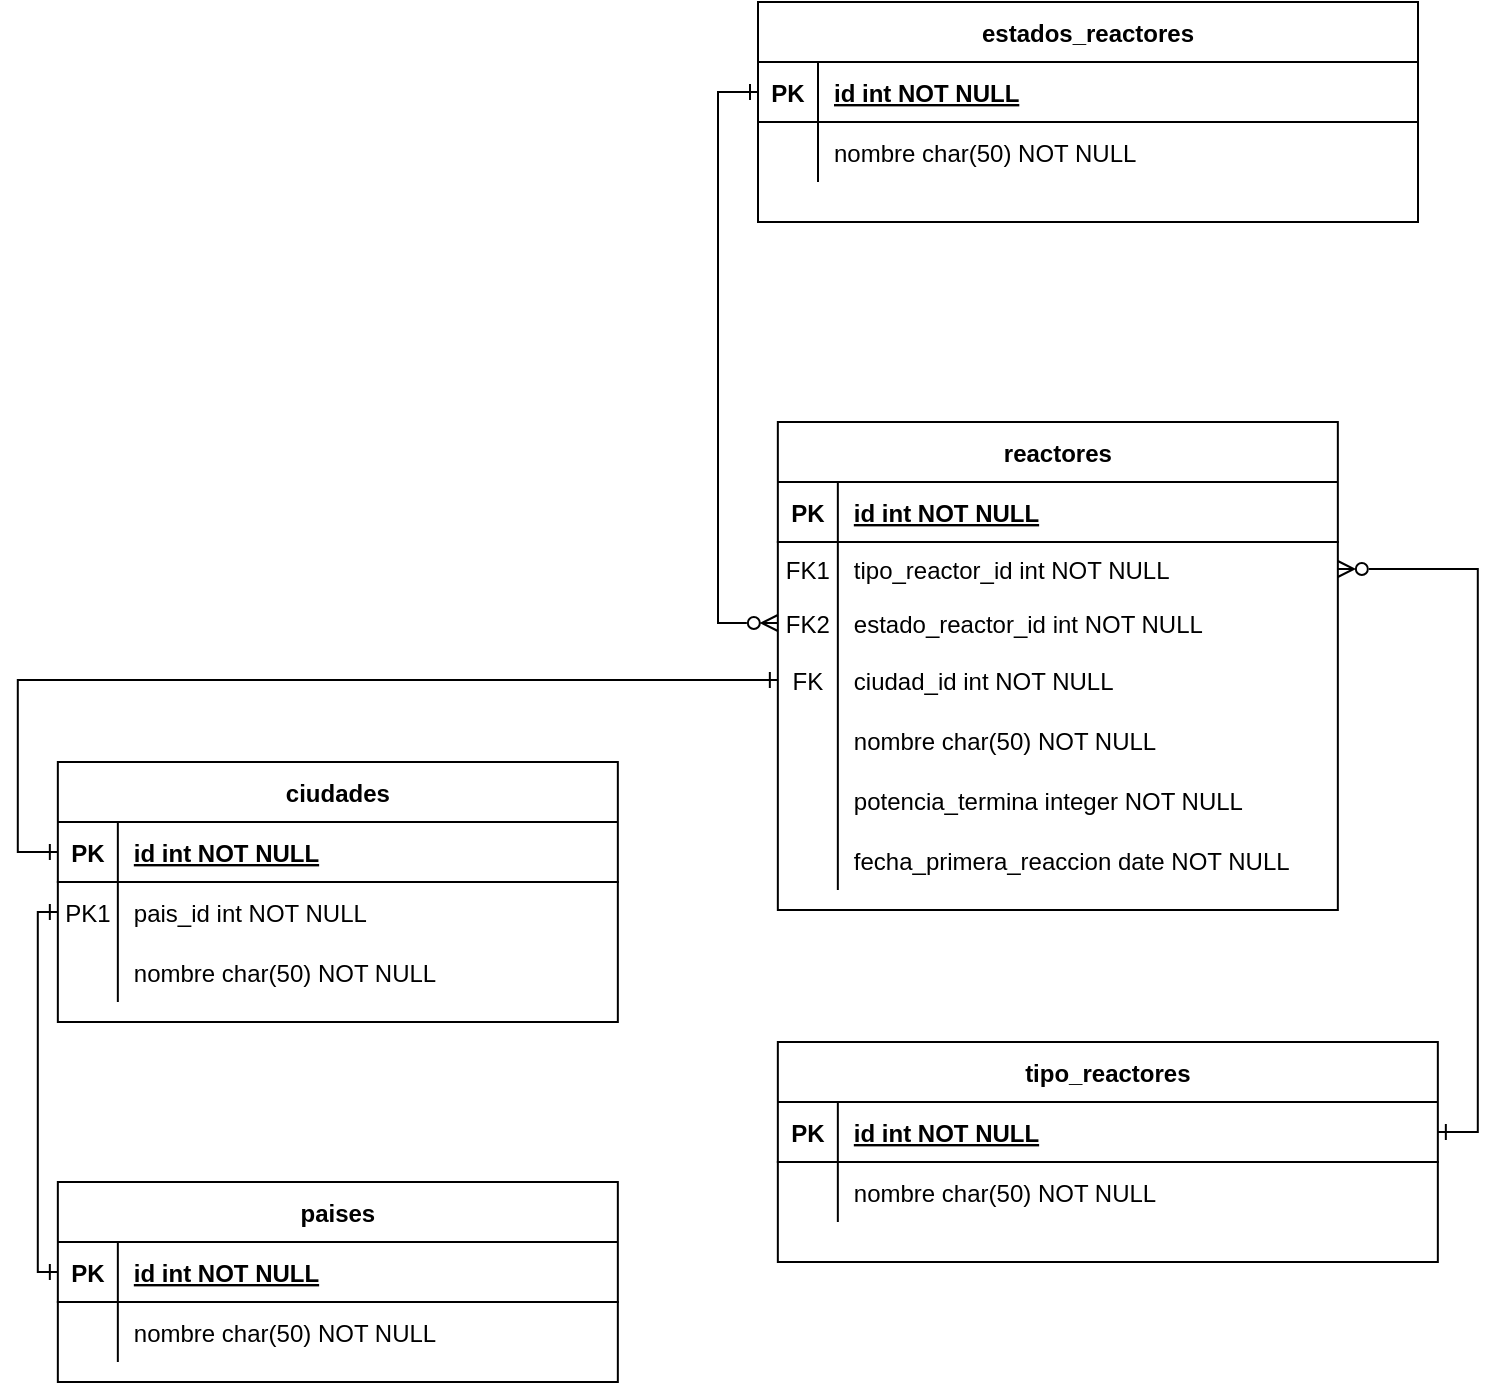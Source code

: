 <mxfile version="24.0.7" type="device">
  <diagram id="R2lEEEUBdFMjLlhIrx00" name="Page-1">
    <mxGraphModel dx="1134" dy="649" grid="1" gridSize="10" guides="1" tooltips="1" connect="1" arrows="1" fold="1" page="1" pageScale="1" pageWidth="850" pageHeight="1100" math="0" shadow="0" extFonts="Permanent Marker^https://fonts.googleapis.com/css?family=Permanent+Marker">
      <root>
        <mxCell id="0" />
        <mxCell id="1" parent="0" />
        <mxCell id="C-vyLk0tnHw3VtMMgP7b-23" value="reactores" style="shape=table;startSize=30;container=1;collapsible=1;childLayout=tableLayout;fixedRows=1;rowLines=0;fontStyle=1;align=center;resizeLast=1;" parent="1" vertex="1">
          <mxGeometry x="439.92" y="370" width="280" height="244" as="geometry" />
        </mxCell>
        <mxCell id="C-vyLk0tnHw3VtMMgP7b-24" value="" style="shape=partialRectangle;collapsible=0;dropTarget=0;pointerEvents=0;fillColor=none;points=[[0,0.5],[1,0.5]];portConstraint=eastwest;top=0;left=0;right=0;bottom=1;" parent="C-vyLk0tnHw3VtMMgP7b-23" vertex="1">
          <mxGeometry y="30" width="280" height="30" as="geometry" />
        </mxCell>
        <mxCell id="C-vyLk0tnHw3VtMMgP7b-25" value="PK" style="shape=partialRectangle;overflow=hidden;connectable=0;fillColor=none;top=0;left=0;bottom=0;right=0;fontStyle=1;" parent="C-vyLk0tnHw3VtMMgP7b-24" vertex="1">
          <mxGeometry width="30" height="30" as="geometry">
            <mxRectangle width="30" height="30" as="alternateBounds" />
          </mxGeometry>
        </mxCell>
        <mxCell id="C-vyLk0tnHw3VtMMgP7b-26" value="id int NOT NULL " style="shape=partialRectangle;overflow=hidden;connectable=0;fillColor=none;top=0;left=0;bottom=0;right=0;align=left;spacingLeft=6;fontStyle=5;" parent="C-vyLk0tnHw3VtMMgP7b-24" vertex="1">
          <mxGeometry x="30" width="250" height="30" as="geometry">
            <mxRectangle width="250" height="30" as="alternateBounds" />
          </mxGeometry>
        </mxCell>
        <mxCell id="8qqC4mxnJ9GQ4F_K-v2c-109" value="" style="shape=partialRectangle;collapsible=0;dropTarget=0;pointerEvents=0;fillColor=none;points=[[0,0.5],[1,0.5]];portConstraint=eastwest;top=0;left=0;right=0;bottom=0;" parent="C-vyLk0tnHw3VtMMgP7b-23" vertex="1">
          <mxGeometry y="60" width="280" height="27" as="geometry" />
        </mxCell>
        <mxCell id="8qqC4mxnJ9GQ4F_K-v2c-110" value="FK1" style="shape=partialRectangle;overflow=hidden;connectable=0;fillColor=none;top=0;left=0;bottom=0;right=0;" parent="8qqC4mxnJ9GQ4F_K-v2c-109" vertex="1">
          <mxGeometry width="30" height="27" as="geometry">
            <mxRectangle width="30" height="27" as="alternateBounds" />
          </mxGeometry>
        </mxCell>
        <mxCell id="8qqC4mxnJ9GQ4F_K-v2c-111" value="tipo_reactor_id int NOT NULL" style="shape=partialRectangle;overflow=hidden;connectable=0;fillColor=none;top=0;left=0;bottom=0;right=0;align=left;spacingLeft=6;" parent="8qqC4mxnJ9GQ4F_K-v2c-109" vertex="1">
          <mxGeometry x="30" width="250" height="27" as="geometry">
            <mxRectangle width="250" height="27" as="alternateBounds" />
          </mxGeometry>
        </mxCell>
        <mxCell id="dYYb4TZzkFYDXhS9os0N-9" value="" style="shape=partialRectangle;collapsible=0;dropTarget=0;pointerEvents=0;fillColor=none;points=[[0,0.5],[1,0.5]];portConstraint=eastwest;top=0;left=0;right=0;bottom=0;" vertex="1" parent="C-vyLk0tnHw3VtMMgP7b-23">
          <mxGeometry y="87" width="280" height="27" as="geometry" />
        </mxCell>
        <mxCell id="dYYb4TZzkFYDXhS9os0N-10" value="FK2" style="shape=partialRectangle;overflow=hidden;connectable=0;fillColor=none;top=0;left=0;bottom=0;right=0;" vertex="1" parent="dYYb4TZzkFYDXhS9os0N-9">
          <mxGeometry width="30" height="27" as="geometry">
            <mxRectangle width="30" height="27" as="alternateBounds" />
          </mxGeometry>
        </mxCell>
        <mxCell id="dYYb4TZzkFYDXhS9os0N-11" value="estado_reactor_id int NOT NULL" style="shape=partialRectangle;overflow=hidden;connectable=0;fillColor=none;top=0;left=0;bottom=0;right=0;align=left;spacingLeft=6;" vertex="1" parent="dYYb4TZzkFYDXhS9os0N-9">
          <mxGeometry x="30" width="250" height="27" as="geometry">
            <mxRectangle width="250" height="27" as="alternateBounds" />
          </mxGeometry>
        </mxCell>
        <mxCell id="5mWOglM79RHD0bIaB6cb-45" value="" style="shape=partialRectangle;collapsible=0;dropTarget=0;pointerEvents=0;fillColor=none;points=[[0,0.5],[1,0.5]];portConstraint=eastwest;top=0;left=0;right=0;bottom=0;" parent="C-vyLk0tnHw3VtMMgP7b-23" vertex="1">
          <mxGeometry y="114" width="280" height="30" as="geometry" />
        </mxCell>
        <mxCell id="5mWOglM79RHD0bIaB6cb-46" value="FK" style="shape=partialRectangle;overflow=hidden;connectable=0;fillColor=none;top=0;left=0;bottom=0;right=0;" parent="5mWOglM79RHD0bIaB6cb-45" vertex="1">
          <mxGeometry width="30" height="30" as="geometry">
            <mxRectangle width="30" height="30" as="alternateBounds" />
          </mxGeometry>
        </mxCell>
        <mxCell id="5mWOglM79RHD0bIaB6cb-47" value="ciudad_id int NOT NULL" style="shape=partialRectangle;overflow=hidden;connectable=0;fillColor=none;top=0;left=0;bottom=0;right=0;align=left;spacingLeft=6;" parent="5mWOglM79RHD0bIaB6cb-45" vertex="1">
          <mxGeometry x="30" width="250" height="30" as="geometry">
            <mxRectangle width="250" height="30" as="alternateBounds" />
          </mxGeometry>
        </mxCell>
        <mxCell id="C-vyLk0tnHw3VtMMgP7b-27" value="" style="shape=partialRectangle;collapsible=0;dropTarget=0;pointerEvents=0;fillColor=none;points=[[0,0.5],[1,0.5]];portConstraint=eastwest;top=0;left=0;right=0;bottom=0;" parent="C-vyLk0tnHw3VtMMgP7b-23" vertex="1">
          <mxGeometry y="144" width="280" height="30" as="geometry" />
        </mxCell>
        <mxCell id="C-vyLk0tnHw3VtMMgP7b-28" value="" style="shape=partialRectangle;overflow=hidden;connectable=0;fillColor=none;top=0;left=0;bottom=0;right=0;" parent="C-vyLk0tnHw3VtMMgP7b-27" vertex="1">
          <mxGeometry width="30" height="30" as="geometry">
            <mxRectangle width="30" height="30" as="alternateBounds" />
          </mxGeometry>
        </mxCell>
        <mxCell id="C-vyLk0tnHw3VtMMgP7b-29" value="nombre char(50) NOT NULL" style="shape=partialRectangle;overflow=hidden;connectable=0;fillColor=none;top=0;left=0;bottom=0;right=0;align=left;spacingLeft=6;" parent="C-vyLk0tnHw3VtMMgP7b-27" vertex="1">
          <mxGeometry x="30" width="250" height="30" as="geometry">
            <mxRectangle width="250" height="30" as="alternateBounds" />
          </mxGeometry>
        </mxCell>
        <mxCell id="DPpjL3oW45VWfyg2sOqs-12" value="" style="shape=partialRectangle;collapsible=0;dropTarget=0;pointerEvents=0;fillColor=none;points=[[0,0.5],[1,0.5]];portConstraint=eastwest;top=0;left=0;right=0;bottom=0;" parent="C-vyLk0tnHw3VtMMgP7b-23" vertex="1">
          <mxGeometry y="174" width="280" height="30" as="geometry" />
        </mxCell>
        <mxCell id="DPpjL3oW45VWfyg2sOqs-13" value="" style="shape=partialRectangle;overflow=hidden;connectable=0;fillColor=none;top=0;left=0;bottom=0;right=0;" parent="DPpjL3oW45VWfyg2sOqs-12" vertex="1">
          <mxGeometry width="30" height="30" as="geometry">
            <mxRectangle width="30" height="30" as="alternateBounds" />
          </mxGeometry>
        </mxCell>
        <mxCell id="DPpjL3oW45VWfyg2sOqs-14" value="potencia_termina integer NOT NULL" style="shape=partialRectangle;overflow=hidden;connectable=0;fillColor=none;top=0;left=0;bottom=0;right=0;align=left;spacingLeft=6;" parent="DPpjL3oW45VWfyg2sOqs-12" vertex="1">
          <mxGeometry x="30" width="250" height="30" as="geometry">
            <mxRectangle width="250" height="30" as="alternateBounds" />
          </mxGeometry>
        </mxCell>
        <mxCell id="L8mtXgHfilBUsCUyBvB2-1" value="" style="shape=partialRectangle;collapsible=0;dropTarget=0;pointerEvents=0;fillColor=none;points=[[0,0.5],[1,0.5]];portConstraint=eastwest;top=0;left=0;right=0;bottom=0;" parent="C-vyLk0tnHw3VtMMgP7b-23" vertex="1">
          <mxGeometry y="204" width="280" height="30" as="geometry" />
        </mxCell>
        <mxCell id="L8mtXgHfilBUsCUyBvB2-2" value="" style="shape=partialRectangle;overflow=hidden;connectable=0;fillColor=none;top=0;left=0;bottom=0;right=0;" parent="L8mtXgHfilBUsCUyBvB2-1" vertex="1">
          <mxGeometry width="30" height="30" as="geometry">
            <mxRectangle width="30" height="30" as="alternateBounds" />
          </mxGeometry>
        </mxCell>
        <mxCell id="L8mtXgHfilBUsCUyBvB2-3" value="fecha_primera_reaccion date NOT NULL" style="shape=partialRectangle;overflow=hidden;connectable=0;fillColor=none;top=0;left=0;bottom=0;right=0;align=left;spacingLeft=6;" parent="L8mtXgHfilBUsCUyBvB2-1" vertex="1">
          <mxGeometry x="30" width="250" height="30" as="geometry">
            <mxRectangle width="250" height="30" as="alternateBounds" />
          </mxGeometry>
        </mxCell>
        <mxCell id="5mWOglM79RHD0bIaB6cb-21" value="ciudades" style="shape=table;startSize=30;container=1;collapsible=1;childLayout=tableLayout;fixedRows=1;rowLines=0;fontStyle=1;align=center;resizeLast=1;" parent="1" vertex="1">
          <mxGeometry x="79.92" y="540" width="280" height="130" as="geometry" />
        </mxCell>
        <mxCell id="5mWOglM79RHD0bIaB6cb-22" value="" style="shape=partialRectangle;collapsible=0;dropTarget=0;pointerEvents=0;fillColor=none;points=[[0,0.5],[1,0.5]];portConstraint=eastwest;top=0;left=0;right=0;bottom=1;" parent="5mWOglM79RHD0bIaB6cb-21" vertex="1">
          <mxGeometry y="30" width="280" height="30" as="geometry" />
        </mxCell>
        <mxCell id="5mWOglM79RHD0bIaB6cb-23" value="PK" style="shape=partialRectangle;overflow=hidden;connectable=0;fillColor=none;top=0;left=0;bottom=0;right=0;fontStyle=1;" parent="5mWOglM79RHD0bIaB6cb-22" vertex="1">
          <mxGeometry width="30" height="30" as="geometry">
            <mxRectangle width="30" height="30" as="alternateBounds" />
          </mxGeometry>
        </mxCell>
        <mxCell id="5mWOglM79RHD0bIaB6cb-24" value="id int NOT NULL " style="shape=partialRectangle;overflow=hidden;connectable=0;fillColor=none;top=0;left=0;bottom=0;right=0;align=left;spacingLeft=6;fontStyle=5;" parent="5mWOglM79RHD0bIaB6cb-22" vertex="1">
          <mxGeometry x="30" width="250" height="30" as="geometry">
            <mxRectangle width="250" height="30" as="alternateBounds" />
          </mxGeometry>
        </mxCell>
        <mxCell id="8qqC4mxnJ9GQ4F_K-v2c-105" value="" style="shape=partialRectangle;collapsible=0;dropTarget=0;pointerEvents=0;fillColor=none;points=[[0,0.5],[1,0.5]];portConstraint=eastwest;top=0;left=0;right=0;bottom=0;" parent="5mWOglM79RHD0bIaB6cb-21" vertex="1">
          <mxGeometry y="60" width="280" height="30" as="geometry" />
        </mxCell>
        <mxCell id="8qqC4mxnJ9GQ4F_K-v2c-106" value="PK1" style="shape=partialRectangle;overflow=hidden;connectable=0;fillColor=none;top=0;left=0;bottom=0;right=0;" parent="8qqC4mxnJ9GQ4F_K-v2c-105" vertex="1">
          <mxGeometry width="30" height="30" as="geometry">
            <mxRectangle width="30" height="30" as="alternateBounds" />
          </mxGeometry>
        </mxCell>
        <mxCell id="8qqC4mxnJ9GQ4F_K-v2c-107" value="pais_id int NOT NULL" style="shape=partialRectangle;overflow=hidden;connectable=0;fillColor=none;top=0;left=0;bottom=0;right=0;align=left;spacingLeft=6;" parent="8qqC4mxnJ9GQ4F_K-v2c-105" vertex="1">
          <mxGeometry x="30" width="250" height="30" as="geometry">
            <mxRectangle width="250" height="30" as="alternateBounds" />
          </mxGeometry>
        </mxCell>
        <mxCell id="5mWOglM79RHD0bIaB6cb-25" value="" style="shape=partialRectangle;collapsible=0;dropTarget=0;pointerEvents=0;fillColor=none;points=[[0,0.5],[1,0.5]];portConstraint=eastwest;top=0;left=0;right=0;bottom=0;" parent="5mWOglM79RHD0bIaB6cb-21" vertex="1">
          <mxGeometry y="90" width="280" height="30" as="geometry" />
        </mxCell>
        <mxCell id="5mWOglM79RHD0bIaB6cb-26" value="" style="shape=partialRectangle;overflow=hidden;connectable=0;fillColor=none;top=0;left=0;bottom=0;right=0;" parent="5mWOglM79RHD0bIaB6cb-25" vertex="1">
          <mxGeometry width="30" height="30" as="geometry">
            <mxRectangle width="30" height="30" as="alternateBounds" />
          </mxGeometry>
        </mxCell>
        <mxCell id="5mWOglM79RHD0bIaB6cb-27" value="nombre char(50) NOT NULL" style="shape=partialRectangle;overflow=hidden;connectable=0;fillColor=none;top=0;left=0;bottom=0;right=0;align=left;spacingLeft=6;" parent="5mWOglM79RHD0bIaB6cb-25" vertex="1">
          <mxGeometry x="30" width="250" height="30" as="geometry">
            <mxRectangle width="250" height="30" as="alternateBounds" />
          </mxGeometry>
        </mxCell>
        <mxCell id="5mWOglM79RHD0bIaB6cb-31" value="paises" style="shape=table;startSize=30;container=1;collapsible=1;childLayout=tableLayout;fixedRows=1;rowLines=0;fontStyle=1;align=center;resizeLast=1;" parent="1" vertex="1">
          <mxGeometry x="79.92" y="750" width="280" height="100" as="geometry" />
        </mxCell>
        <mxCell id="5mWOglM79RHD0bIaB6cb-32" value="" style="shape=partialRectangle;collapsible=0;dropTarget=0;pointerEvents=0;fillColor=none;points=[[0,0.5],[1,0.5]];portConstraint=eastwest;top=0;left=0;right=0;bottom=1;" parent="5mWOglM79RHD0bIaB6cb-31" vertex="1">
          <mxGeometry y="30" width="280" height="30" as="geometry" />
        </mxCell>
        <mxCell id="5mWOglM79RHD0bIaB6cb-33" value="PK" style="shape=partialRectangle;overflow=hidden;connectable=0;fillColor=none;top=0;left=0;bottom=0;right=0;fontStyle=1;" parent="5mWOglM79RHD0bIaB6cb-32" vertex="1">
          <mxGeometry width="30" height="30" as="geometry">
            <mxRectangle width="30" height="30" as="alternateBounds" />
          </mxGeometry>
        </mxCell>
        <mxCell id="5mWOglM79RHD0bIaB6cb-34" value="id int NOT NULL " style="shape=partialRectangle;overflow=hidden;connectable=0;fillColor=none;top=0;left=0;bottom=0;right=0;align=left;spacingLeft=6;fontStyle=5;" parent="5mWOglM79RHD0bIaB6cb-32" vertex="1">
          <mxGeometry x="30" width="250" height="30" as="geometry">
            <mxRectangle width="250" height="30" as="alternateBounds" />
          </mxGeometry>
        </mxCell>
        <mxCell id="5mWOglM79RHD0bIaB6cb-35" value="" style="shape=partialRectangle;collapsible=0;dropTarget=0;pointerEvents=0;fillColor=none;points=[[0,0.5],[1,0.5]];portConstraint=eastwest;top=0;left=0;right=0;bottom=0;" parent="5mWOglM79RHD0bIaB6cb-31" vertex="1">
          <mxGeometry y="60" width="280" height="30" as="geometry" />
        </mxCell>
        <mxCell id="5mWOglM79RHD0bIaB6cb-36" value="" style="shape=partialRectangle;overflow=hidden;connectable=0;fillColor=none;top=0;left=0;bottom=0;right=0;" parent="5mWOglM79RHD0bIaB6cb-35" vertex="1">
          <mxGeometry width="30" height="30" as="geometry">
            <mxRectangle width="30" height="30" as="alternateBounds" />
          </mxGeometry>
        </mxCell>
        <mxCell id="5mWOglM79RHD0bIaB6cb-37" value="nombre char(50) NOT NULL" style="shape=partialRectangle;overflow=hidden;connectable=0;fillColor=none;top=0;left=0;bottom=0;right=0;align=left;spacingLeft=6;" parent="5mWOglM79RHD0bIaB6cb-35" vertex="1">
          <mxGeometry x="30" width="250" height="30" as="geometry">
            <mxRectangle width="250" height="30" as="alternateBounds" />
          </mxGeometry>
        </mxCell>
        <mxCell id="5mWOglM79RHD0bIaB6cb-44" style="edgeStyle=orthogonalEdgeStyle;rounded=0;orthogonalLoop=1;jettySize=auto;html=1;exitX=0;exitY=0.5;exitDx=0;exitDy=0;entryX=0;entryY=0.5;entryDx=0;entryDy=0;endArrow=ERone;endFill=0;startArrow=ERone;startFill=0;" parent="1" source="5mWOglM79RHD0bIaB6cb-32" target="8qqC4mxnJ9GQ4F_K-v2c-105" edge="1">
          <mxGeometry relative="1" as="geometry">
            <Array as="points">
              <mxPoint x="69.92" y="795" />
              <mxPoint x="69.92" y="615" />
            </Array>
          </mxGeometry>
        </mxCell>
        <mxCell id="5mWOglM79RHD0bIaB6cb-48" style="edgeStyle=orthogonalEdgeStyle;rounded=0;orthogonalLoop=1;jettySize=auto;html=1;exitX=0;exitY=0.5;exitDx=0;exitDy=0;entryX=0;entryY=0.5;entryDx=0;entryDy=0;startArrow=ERone;startFill=0;endArrow=ERone;endFill=0;" parent="1" source="5mWOglM79RHD0bIaB6cb-22" target="5mWOglM79RHD0bIaB6cb-45" edge="1">
          <mxGeometry relative="1" as="geometry" />
        </mxCell>
        <mxCell id="8qqC4mxnJ9GQ4F_K-v2c-64" value="tipo_reactores" style="shape=table;startSize=30;container=1;collapsible=1;childLayout=tableLayout;fixedRows=1;rowLines=0;fontStyle=1;align=center;resizeLast=1;" parent="1" vertex="1">
          <mxGeometry x="439.92" y="680" width="330" height="110" as="geometry" />
        </mxCell>
        <mxCell id="8qqC4mxnJ9GQ4F_K-v2c-65" value="" style="shape=partialRectangle;collapsible=0;dropTarget=0;pointerEvents=0;fillColor=none;points=[[0,0.5],[1,0.5]];portConstraint=eastwest;top=0;left=0;right=0;bottom=1;" parent="8qqC4mxnJ9GQ4F_K-v2c-64" vertex="1">
          <mxGeometry y="30" width="330" height="30" as="geometry" />
        </mxCell>
        <mxCell id="8qqC4mxnJ9GQ4F_K-v2c-66" value="PK" style="shape=partialRectangle;overflow=hidden;connectable=0;fillColor=none;top=0;left=0;bottom=0;right=0;fontStyle=1;" parent="8qqC4mxnJ9GQ4F_K-v2c-65" vertex="1">
          <mxGeometry width="30" height="30" as="geometry">
            <mxRectangle width="30" height="30" as="alternateBounds" />
          </mxGeometry>
        </mxCell>
        <mxCell id="8qqC4mxnJ9GQ4F_K-v2c-67" value="id int NOT NULL " style="shape=partialRectangle;overflow=hidden;connectable=0;fillColor=none;top=0;left=0;bottom=0;right=0;align=left;spacingLeft=6;fontStyle=5;" parent="8qqC4mxnJ9GQ4F_K-v2c-65" vertex="1">
          <mxGeometry x="30" width="300" height="30" as="geometry">
            <mxRectangle width="300" height="30" as="alternateBounds" />
          </mxGeometry>
        </mxCell>
        <mxCell id="8qqC4mxnJ9GQ4F_K-v2c-99" value="" style="shape=partialRectangle;collapsible=0;dropTarget=0;pointerEvents=0;fillColor=none;points=[[0,0.5],[1,0.5]];portConstraint=eastwest;top=0;left=0;right=0;bottom=0;" parent="8qqC4mxnJ9GQ4F_K-v2c-64" vertex="1">
          <mxGeometry y="60" width="330" height="30" as="geometry" />
        </mxCell>
        <mxCell id="8qqC4mxnJ9GQ4F_K-v2c-100" value="" style="shape=partialRectangle;overflow=hidden;connectable=0;fillColor=none;top=0;left=0;bottom=0;right=0;" parent="8qqC4mxnJ9GQ4F_K-v2c-99" vertex="1">
          <mxGeometry width="30" height="30" as="geometry">
            <mxRectangle width="30" height="30" as="alternateBounds" />
          </mxGeometry>
        </mxCell>
        <mxCell id="8qqC4mxnJ9GQ4F_K-v2c-101" value="nombre char(50) NOT NULL" style="shape=partialRectangle;overflow=hidden;connectable=0;fillColor=none;top=0;left=0;bottom=0;right=0;align=left;spacingLeft=6;" parent="8qqC4mxnJ9GQ4F_K-v2c-99" vertex="1">
          <mxGeometry x="30" width="300" height="30" as="geometry">
            <mxRectangle width="300" height="30" as="alternateBounds" />
          </mxGeometry>
        </mxCell>
        <mxCell id="dYYb4TZzkFYDXhS9os0N-1" style="edgeStyle=orthogonalEdgeStyle;rounded=0;orthogonalLoop=1;jettySize=auto;html=1;exitX=1;exitY=0.5;exitDx=0;exitDy=0;entryX=1;entryY=0.5;entryDx=0;entryDy=0;endArrow=ERzeroToMany;endFill=0;startArrow=ERone;startFill=0;" edge="1" parent="1" source="8qqC4mxnJ9GQ4F_K-v2c-65" target="8qqC4mxnJ9GQ4F_K-v2c-109">
          <mxGeometry relative="1" as="geometry" />
        </mxCell>
        <mxCell id="dYYb4TZzkFYDXhS9os0N-2" value="estados_reactores" style="shape=table;startSize=30;container=1;collapsible=1;childLayout=tableLayout;fixedRows=1;rowLines=0;fontStyle=1;align=center;resizeLast=1;" vertex="1" parent="1">
          <mxGeometry x="430" y="160" width="330" height="110" as="geometry" />
        </mxCell>
        <mxCell id="dYYb4TZzkFYDXhS9os0N-3" value="" style="shape=partialRectangle;collapsible=0;dropTarget=0;pointerEvents=0;fillColor=none;points=[[0,0.5],[1,0.5]];portConstraint=eastwest;top=0;left=0;right=0;bottom=1;" vertex="1" parent="dYYb4TZzkFYDXhS9os0N-2">
          <mxGeometry y="30" width="330" height="30" as="geometry" />
        </mxCell>
        <mxCell id="dYYb4TZzkFYDXhS9os0N-4" value="PK" style="shape=partialRectangle;overflow=hidden;connectable=0;fillColor=none;top=0;left=0;bottom=0;right=0;fontStyle=1;" vertex="1" parent="dYYb4TZzkFYDXhS9os0N-3">
          <mxGeometry width="30" height="30" as="geometry">
            <mxRectangle width="30" height="30" as="alternateBounds" />
          </mxGeometry>
        </mxCell>
        <mxCell id="dYYb4TZzkFYDXhS9os0N-5" value="id int NOT NULL " style="shape=partialRectangle;overflow=hidden;connectable=0;fillColor=none;top=0;left=0;bottom=0;right=0;align=left;spacingLeft=6;fontStyle=5;" vertex="1" parent="dYYb4TZzkFYDXhS9os0N-3">
          <mxGeometry x="30" width="300" height="30" as="geometry">
            <mxRectangle width="300" height="30" as="alternateBounds" />
          </mxGeometry>
        </mxCell>
        <mxCell id="dYYb4TZzkFYDXhS9os0N-6" value="" style="shape=partialRectangle;collapsible=0;dropTarget=0;pointerEvents=0;fillColor=none;points=[[0,0.5],[1,0.5]];portConstraint=eastwest;top=0;left=0;right=0;bottom=0;" vertex="1" parent="dYYb4TZzkFYDXhS9os0N-2">
          <mxGeometry y="60" width="330" height="30" as="geometry" />
        </mxCell>
        <mxCell id="dYYb4TZzkFYDXhS9os0N-7" value="" style="shape=partialRectangle;overflow=hidden;connectable=0;fillColor=none;top=0;left=0;bottom=0;right=0;" vertex="1" parent="dYYb4TZzkFYDXhS9os0N-6">
          <mxGeometry width="30" height="30" as="geometry">
            <mxRectangle width="30" height="30" as="alternateBounds" />
          </mxGeometry>
        </mxCell>
        <mxCell id="dYYb4TZzkFYDXhS9os0N-8" value="nombre char(50) NOT NULL" style="shape=partialRectangle;overflow=hidden;connectable=0;fillColor=none;top=0;left=0;bottom=0;right=0;align=left;spacingLeft=6;" vertex="1" parent="dYYb4TZzkFYDXhS9os0N-6">
          <mxGeometry x="30" width="300" height="30" as="geometry">
            <mxRectangle width="300" height="30" as="alternateBounds" />
          </mxGeometry>
        </mxCell>
        <mxCell id="dYYb4TZzkFYDXhS9os0N-12" style="edgeStyle=orthogonalEdgeStyle;rounded=0;orthogonalLoop=1;jettySize=auto;html=1;exitX=0;exitY=0.5;exitDx=0;exitDy=0;entryX=0;entryY=0.5;entryDx=0;entryDy=0;endArrow=ERzeroToMany;endFill=0;startArrow=ERone;startFill=0;" edge="1" parent="1" source="dYYb4TZzkFYDXhS9os0N-3" target="dYYb4TZzkFYDXhS9os0N-9">
          <mxGeometry relative="1" as="geometry" />
        </mxCell>
      </root>
    </mxGraphModel>
  </diagram>
</mxfile>
